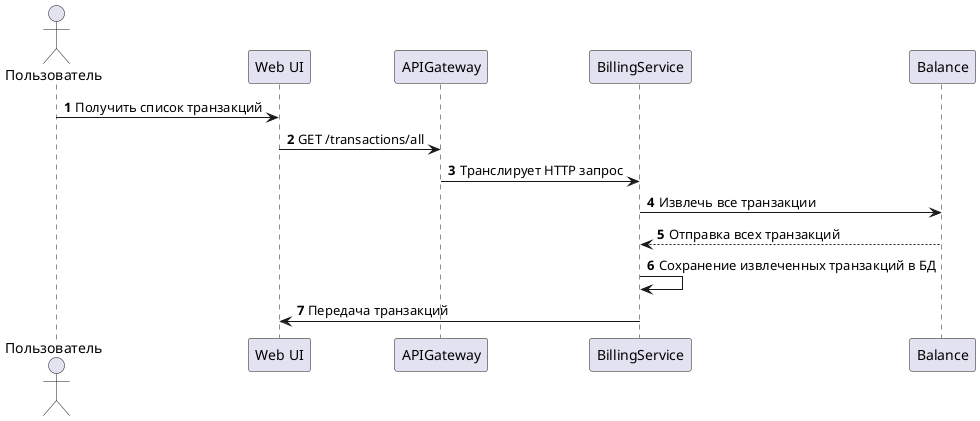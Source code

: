 @startuml
autonumber
actor "Пользователь" as user
participant "Web UI" as ui
participant "APIGateway" as ag
participant "BillingService" as bs
participant "Balance" as bal
user -> ui: Получить список транзакций
ui -> ag: GET /transactions/all
ag -> bs: Транслирует HTTP запрос
bs -> bal: Извлечь все транзакции
bal --> bs: Отправка всех транзакций
bs -> bs: Сохранение извлеченных транзакций в БД
bs -> ui: Передача транзакций
@enduml
